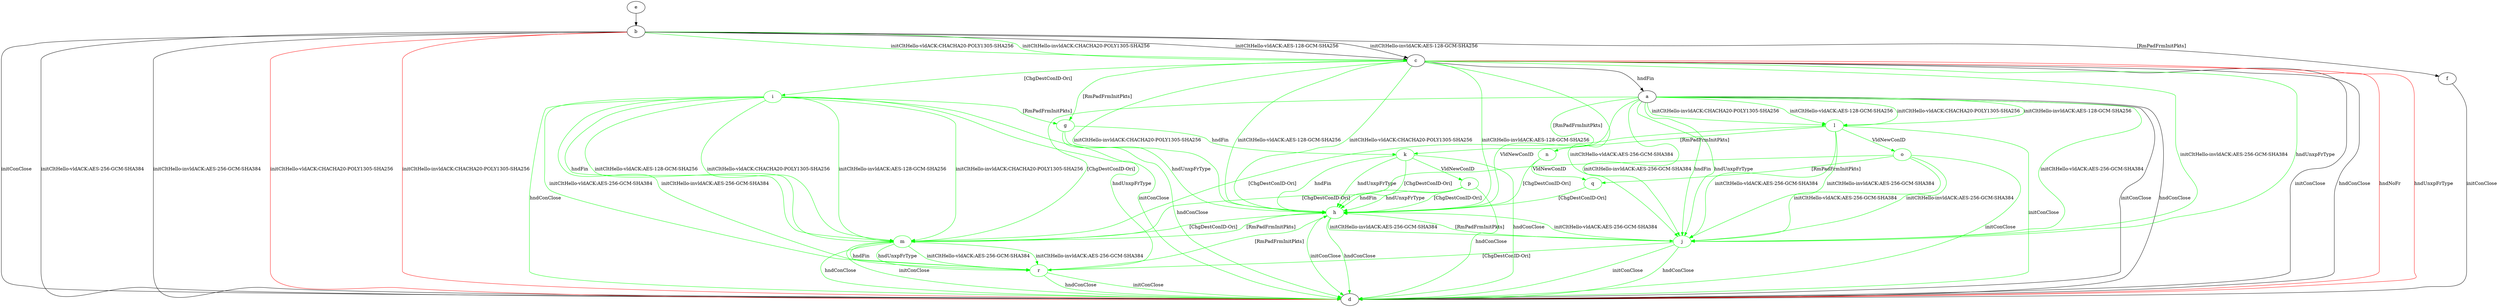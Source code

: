 digraph "" {
	a -> d	[key=0,
		label="initConClose "];
	a -> d	[key=1,
		label="hndConClose "];
	h	[color=green];
	a -> h	[key=0,
		color=green,
		label="VldNewConID "];
	j	[color=green];
	a -> j	[key=0,
		color=green,
		label="initCltHello-vldACK:AES-256-GCM-SHA384 "];
	a -> j	[key=1,
		color=green,
		label="initCltHello-invldACK:AES-256-GCM-SHA384 "];
	a -> j	[key=2,
		color=green,
		label="hndFin "];
	a -> j	[key=3,
		color=green,
		label="hndUnxpFrType "];
	k	[color=green];
	a -> k	[key=0,
		color=green,
		label="[RmPadFrmInitPkts] "];
	l	[color=green];
	a -> l	[key=0,
		color=green,
		label="initCltHello-vldACK:AES-128-GCM-SHA256 "];
	a -> l	[key=1,
		color=green,
		label="initCltHello-vldACK:CHACHA20-POLY1305-SHA256 "];
	a -> l	[key=2,
		color=green,
		label="initCltHello-invldACK:AES-128-GCM-SHA256 "];
	a -> l	[key=3,
		color=green,
		label="initCltHello-invldACK:CHACHA20-POLY1305-SHA256 "];
	m	[color=green];
	a -> m	[key=0,
		color=green,
		label="[ChgDestConID-Ori] "];
	b -> c	[key=0,
		label="initCltHello-vldACK:AES-128-GCM-SHA256 "];
	b -> c	[key=1,
		label="initCltHello-invldACK:AES-128-GCM-SHA256 "];
	b -> c	[key=2,
		color=green,
		label="initCltHello-vldACK:CHACHA20-POLY1305-SHA256 "];
	b -> c	[key=3,
		color=green,
		label="initCltHello-invldACK:CHACHA20-POLY1305-SHA256 "];
	b -> d	[key=0,
		label="initConClose "];
	b -> d	[key=1,
		label="initCltHello-vldACK:AES-256-GCM-SHA384 "];
	b -> d	[key=2,
		label="initCltHello-invldACK:AES-256-GCM-SHA384 "];
	b -> d	[key=3,
		color=red,
		label="initCltHello-vldACK:CHACHA20-POLY1305-SHA256 "];
	b -> d	[key=4,
		color=red,
		label="initCltHello-invldACK:CHACHA20-POLY1305-SHA256 "];
	b -> f	[key=0,
		label="[RmPadFrmInitPkts] "];
	c -> a	[key=0,
		label="hndFin "];
	c -> d	[key=0,
		label="initConClose "];
	c -> d	[key=1,
		label="hndConClose "];
	c -> d	[key=2,
		color=red,
		label="hndNoFr "];
	c -> d	[key=3,
		color=red,
		label="hndUnxpFrType "];
	g	[color=green];
	c -> g	[key=0,
		color=green,
		label="[RmPadFrmInitPkts] "];
	c -> h	[key=0,
		color=green,
		label="initCltHello-vldACK:AES-128-GCM-SHA256 "];
	c -> h	[key=1,
		color=green,
		label="initCltHello-vldACK:CHACHA20-POLY1305-SHA256 "];
	c -> h	[key=2,
		color=green,
		label="initCltHello-invldACK:AES-128-GCM-SHA256 "];
	c -> h	[key=3,
		color=green,
		label="initCltHello-invldACK:CHACHA20-POLY1305-SHA256 "];
	i	[color=green];
	c -> i	[key=0,
		color=green,
		label="[ChgDestConID-Ori] "];
	c -> j	[key=0,
		color=green,
		label="initCltHello-vldACK:AES-256-GCM-SHA384 "];
	c -> j	[key=1,
		color=green,
		label="initCltHello-invldACK:AES-256-GCM-SHA384 "];
	c -> j	[key=2,
		color=green,
		label="hndUnxpFrType "];
	e -> b	[key=0];
	f -> d	[key=0,
		label="initConClose "];
	g -> d	[key=0,
		color=green,
		label="hndConClose "];
	g -> h	[key=0,
		color=green,
		label="hndUnxpFrType "];
	g -> k	[key=0,
		color=green,
		label="hndFin "];
	h -> d	[key=0,
		color=green,
		label="initConClose "];
	h -> d	[key=1,
		color=green,
		label="hndConClose "];
	h -> j	[key=0,
		color=green,
		label="initCltHello-vldACK:AES-256-GCM-SHA384 "];
	h -> j	[key=1,
		color=green,
		label="initCltHello-invldACK:AES-256-GCM-SHA384 "];
	h -> m	[key=0,
		color=green,
		label="[ChgDestConID-Ori] "];
	i -> d	[key=0,
		color=green,
		label="initConClose "];
	i -> d	[key=1,
		color=green,
		label="hndConClose "];
	i -> g	[key=0,
		color=green,
		label="[RmPadFrmInitPkts] "];
	i -> m	[key=0,
		color=green,
		label="initCltHello-vldACK:AES-128-GCM-SHA256 "];
	i -> m	[key=1,
		color=green,
		label="initCltHello-vldACK:CHACHA20-POLY1305-SHA256 "];
	i -> m	[key=2,
		color=green,
		label="initCltHello-invldACK:AES-128-GCM-SHA256 "];
	i -> m	[key=3,
		color=green,
		label="initCltHello-invldACK:CHACHA20-POLY1305-SHA256 "];
	i -> m	[key=4,
		color=green,
		label="hndFin "];
	r	[color=green];
	i -> r	[key=0,
		color=green,
		label="initCltHello-vldACK:AES-256-GCM-SHA384 "];
	i -> r	[key=1,
		color=green,
		label="initCltHello-invldACK:AES-256-GCM-SHA384 "];
	i -> r	[key=2,
		color=green,
		label="hndUnxpFrType "];
	j -> d	[key=0,
		color=green,
		label="initConClose "];
	j -> d	[key=1,
		color=green,
		label="hndConClose "];
	j -> h	[key=0,
		color=green,
		label="[RmPadFrmInitPkts] "];
	j -> r	[key=0,
		color=green,
		label="[ChgDestConID-Ori] "];
	k -> d	[key=0,
		color=green,
		label="hndConClose "];
	k -> h	[key=0,
		color=green,
		label="hndFin "];
	k -> h	[key=1,
		color=green,
		label="hndUnxpFrType "];
	k -> h	[key=2,
		color=green,
		label="[ChgDestConID-Ori] "];
	p	[color=green];
	k -> p	[key=0,
		color=green,
		label="VldNewConID "];
	l -> d	[key=0,
		color=green,
		label="initConClose "];
	l -> j	[key=0,
		color=green,
		label="initCltHello-vldACK:AES-256-GCM-SHA384 "];
	l -> j	[key=1,
		color=green,
		label="initCltHello-invldACK:AES-256-GCM-SHA384 "];
	l -> m	[key=0,
		color=green,
		label="[ChgDestConID-Ori] "];
	n	[color=green];
	l -> n	[key=0,
		color=green,
		label="[RmPadFrmInitPkts] "];
	o	[color=green];
	l -> o	[key=0,
		color=green,
		label="VldNewConID "];
	m -> d	[key=0,
		color=green,
		label="initConClose "];
	m -> d	[key=1,
		color=green,
		label="hndConClose "];
	m -> h	[key=0,
		color=green,
		label="[RmPadFrmInitPkts] "];
	m -> r	[key=0,
		color=green,
		label="initCltHello-vldACK:AES-256-GCM-SHA384 "];
	m -> r	[key=1,
		color=green,
		label="initCltHello-invldACK:AES-256-GCM-SHA384 "];
	m -> r	[key=2,
		color=green,
		label="hndFin "];
	m -> r	[key=3,
		color=green,
		label="hndUnxpFrType "];
	n -> h	[key=0,
		color=green,
		label="[ChgDestConID-Ori] "];
	q	[color=green];
	n -> q	[key=0,
		color=green,
		label="VldNewConID "];
	o -> d	[key=0,
		color=green,
		label="initConClose "];
	o -> j	[key=0,
		color=green,
		label="initCltHello-vldACK:AES-256-GCM-SHA384 "];
	o -> j	[key=1,
		color=green,
		label="initCltHello-invldACK:AES-256-GCM-SHA384 "];
	o -> m	[key=0,
		color=green,
		label="[ChgDestConID-Ori] "];
	o -> q	[key=0,
		color=green,
		label="[RmPadFrmInitPkts] "];
	p -> d	[key=0,
		color=green,
		label="hndConClose "];
	p -> h	[key=0,
		color=green,
		label="hndFin "];
	p -> h	[key=1,
		color=green,
		label="hndUnxpFrType "];
	p -> h	[key=2,
		color=green,
		label="[ChgDestConID-Ori] "];
	q -> h	[key=0,
		color=green,
		label="[ChgDestConID-Ori] "];
	r -> d	[key=0,
		color=green,
		label="initConClose "];
	r -> d	[key=1,
		color=green,
		label="hndConClose "];
	r -> h	[key=0,
		color=green,
		label="[RmPadFrmInitPkts] "];
}
